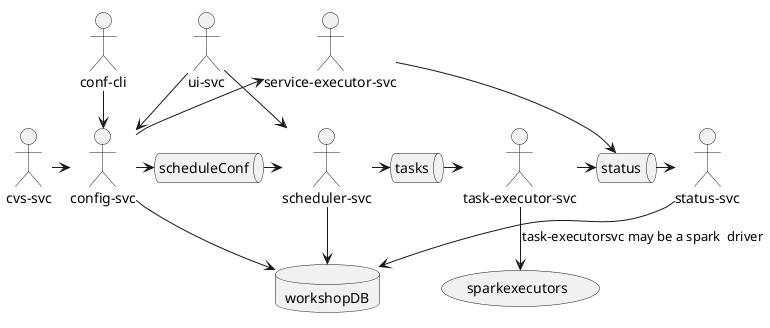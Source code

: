 @startuml
!pragma layout smetana
database workshopDB
queue scheduleConf
queue tasks
queue status
:ui-svc: as uisvc
:config-svc:  as confsvc
:status-svc:  as statussvc
:task-executor-svc:  as taskexecutorsvc
:scheduler-svc: as schedulersvc
:cvs-svc: as cvssvc
:conf-cli: as confcli
'taskcoordinatorsvc -> confsvc
:service-executor-svc: as serviceexecutor
cvssvc -> confsvc
uisvc --> confsvc
uisvc --> schedulersvc
confcli --> confsvc
confsvc --> workshopDB
schedulersvc --> workshopDB
statussvc --> workshopDB
confsvc-> scheduleConf
scheduleConf -> schedulersvc
schedulersvc -> tasks
tasks -> taskexecutorsvc
taskexecutorsvc -> status
status -> statussvc
serviceexecutor -> status
serviceexecutor <-- confsvc
'taskexecutorsvc --> taskcoordinatorsvc:any one instance of task-executor take 1 task at onece
taskexecutorsvc -->(sparkexecutors):task-executorsvc may be a spark  driver
@enduml